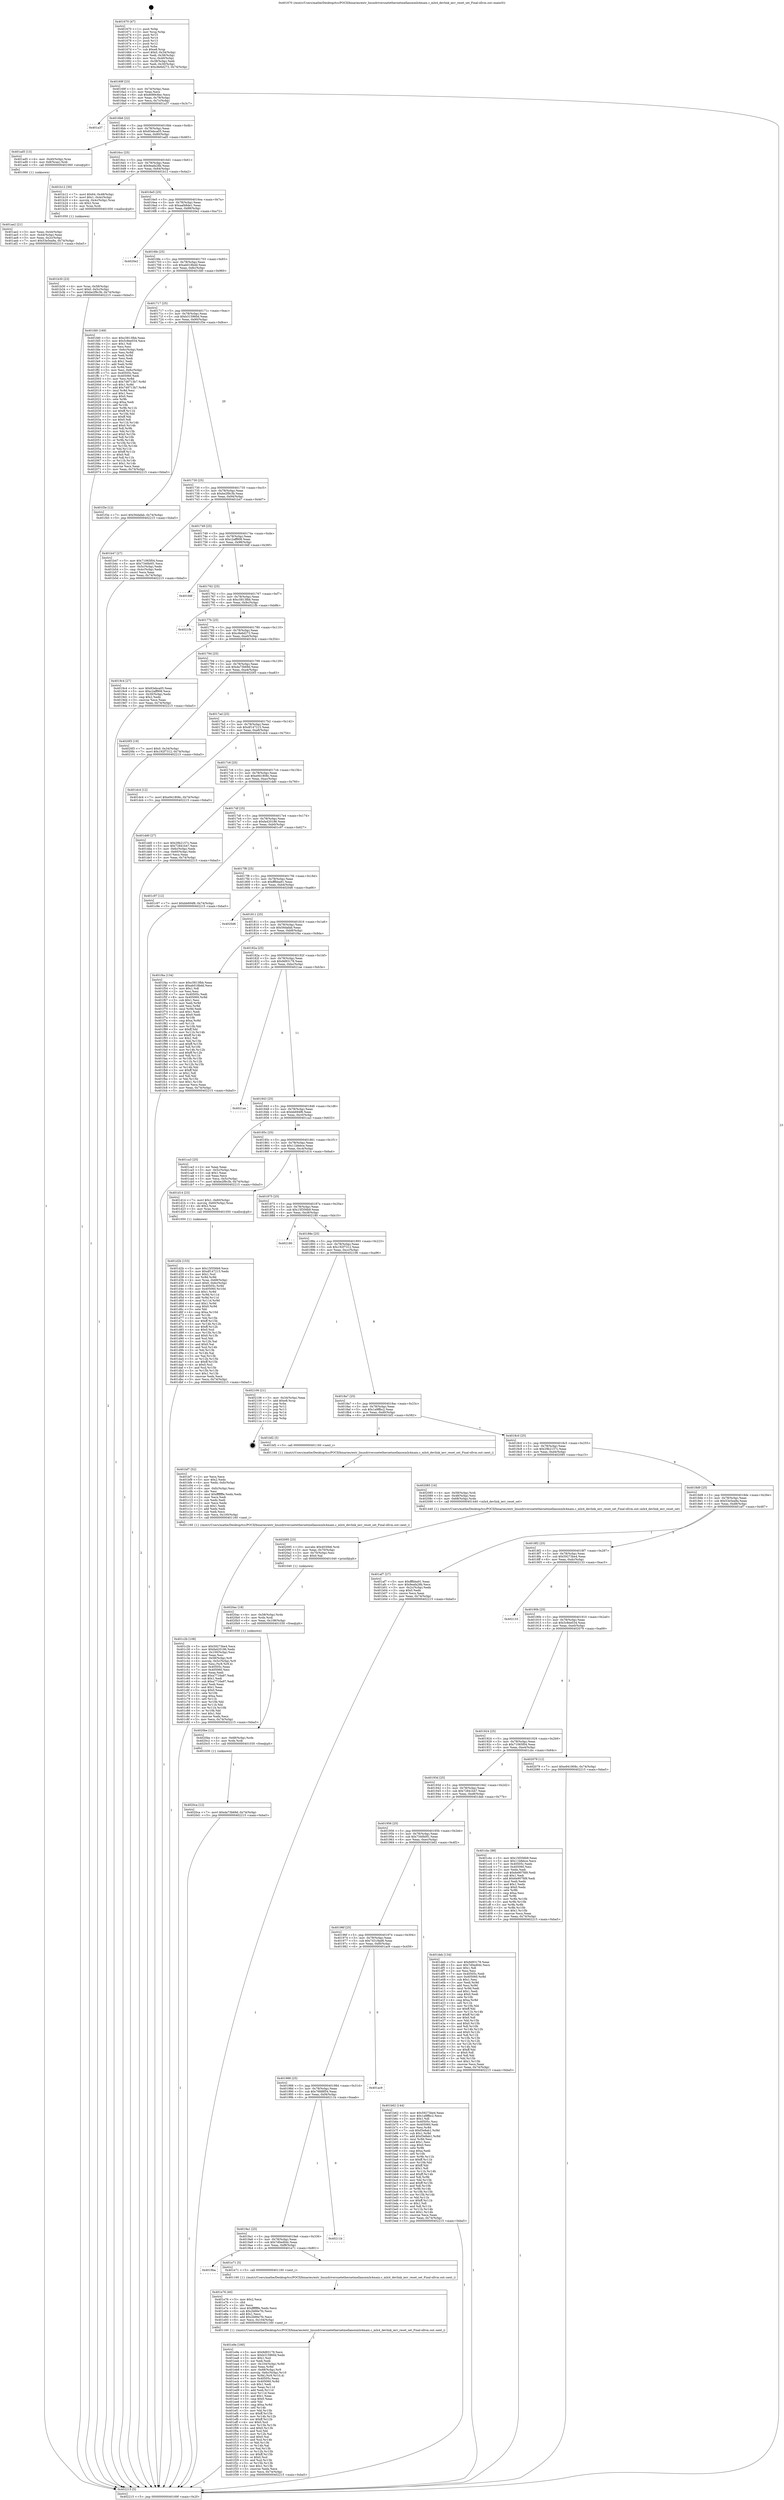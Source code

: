 digraph "0x401670" {
  label = "0x401670 (/mnt/c/Users/mathe/Desktop/tcc/POCII/binaries/extr_linuxdriversnetethernetmellanoxmlx4main.c_mlx4_devlink_ierr_reset_set_Final-ollvm.out::main(0))"
  labelloc = "t"
  node[shape=record]

  Entry [label="",width=0.3,height=0.3,shape=circle,fillcolor=black,style=filled]
  "0x40169f" [label="{
     0x40169f [23]\l
     | [instrs]\l
     &nbsp;&nbsp;0x40169f \<+3\>: mov -0x74(%rbp),%eax\l
     &nbsp;&nbsp;0x4016a2 \<+2\>: mov %eax,%ecx\l
     &nbsp;&nbsp;0x4016a4 \<+6\>: sub $0x8089c8ec,%ecx\l
     &nbsp;&nbsp;0x4016aa \<+3\>: mov %eax,-0x78(%rbp)\l
     &nbsp;&nbsp;0x4016ad \<+3\>: mov %ecx,-0x7c(%rbp)\l
     &nbsp;&nbsp;0x4016b0 \<+6\>: je 0000000000401a37 \<main+0x3c7\>\l
  }"]
  "0x401a37" [label="{
     0x401a37\l
  }", style=dashed]
  "0x4016b6" [label="{
     0x4016b6 [22]\l
     | [instrs]\l
     &nbsp;&nbsp;0x4016b6 \<+5\>: jmp 00000000004016bb \<main+0x4b\>\l
     &nbsp;&nbsp;0x4016bb \<+3\>: mov -0x78(%rbp),%eax\l
     &nbsp;&nbsp;0x4016be \<+5\>: sub $0x83ebca05,%eax\l
     &nbsp;&nbsp;0x4016c3 \<+3\>: mov %eax,-0x80(%rbp)\l
     &nbsp;&nbsp;0x4016c6 \<+6\>: je 0000000000401ad5 \<main+0x465\>\l
  }"]
  Exit [label="",width=0.3,height=0.3,shape=circle,fillcolor=black,style=filled,peripheries=2]
  "0x401ad5" [label="{
     0x401ad5 [13]\l
     | [instrs]\l
     &nbsp;&nbsp;0x401ad5 \<+4\>: mov -0x40(%rbp),%rax\l
     &nbsp;&nbsp;0x401ad9 \<+4\>: mov 0x8(%rax),%rdi\l
     &nbsp;&nbsp;0x401add \<+5\>: call 0000000000401060 \<atoi@plt\>\l
     | [calls]\l
     &nbsp;&nbsp;0x401060 \{1\} (unknown)\l
  }"]
  "0x4016cc" [label="{
     0x4016cc [25]\l
     | [instrs]\l
     &nbsp;&nbsp;0x4016cc \<+5\>: jmp 00000000004016d1 \<main+0x61\>\l
     &nbsp;&nbsp;0x4016d1 \<+3\>: mov -0x78(%rbp),%eax\l
     &nbsp;&nbsp;0x4016d4 \<+5\>: sub $0x9eafa28b,%eax\l
     &nbsp;&nbsp;0x4016d9 \<+6\>: mov %eax,-0x84(%rbp)\l
     &nbsp;&nbsp;0x4016df \<+6\>: je 0000000000401b12 \<main+0x4a2\>\l
  }"]
  "0x4020ca" [label="{
     0x4020ca [12]\l
     | [instrs]\l
     &nbsp;&nbsp;0x4020ca \<+7\>: movl $0xda73b69d,-0x74(%rbp)\l
     &nbsp;&nbsp;0x4020d1 \<+5\>: jmp 0000000000402215 \<main+0xba5\>\l
  }"]
  "0x401b12" [label="{
     0x401b12 [30]\l
     | [instrs]\l
     &nbsp;&nbsp;0x401b12 \<+7\>: movl $0x64,-0x48(%rbp)\l
     &nbsp;&nbsp;0x401b19 \<+7\>: movl $0x1,-0x4c(%rbp)\l
     &nbsp;&nbsp;0x401b20 \<+4\>: movslq -0x4c(%rbp),%rax\l
     &nbsp;&nbsp;0x401b24 \<+4\>: shl $0x2,%rax\l
     &nbsp;&nbsp;0x401b28 \<+3\>: mov %rax,%rdi\l
     &nbsp;&nbsp;0x401b2b \<+5\>: call 0000000000401050 \<malloc@plt\>\l
     | [calls]\l
     &nbsp;&nbsp;0x401050 \{1\} (unknown)\l
  }"]
  "0x4016e5" [label="{
     0x4016e5 [25]\l
     | [instrs]\l
     &nbsp;&nbsp;0x4016e5 \<+5\>: jmp 00000000004016ea \<main+0x7a\>\l
     &nbsp;&nbsp;0x4016ea \<+3\>: mov -0x78(%rbp),%eax\l
     &nbsp;&nbsp;0x4016ed \<+5\>: sub $0xaaf48de1,%eax\l
     &nbsp;&nbsp;0x4016f2 \<+6\>: mov %eax,-0x88(%rbp)\l
     &nbsp;&nbsp;0x4016f8 \<+6\>: je 00000000004020e2 \<main+0xa72\>\l
  }"]
  "0x4020be" [label="{
     0x4020be [12]\l
     | [instrs]\l
     &nbsp;&nbsp;0x4020be \<+4\>: mov -0x68(%rbp),%rdx\l
     &nbsp;&nbsp;0x4020c2 \<+3\>: mov %rdx,%rdi\l
     &nbsp;&nbsp;0x4020c5 \<+5\>: call 0000000000401030 \<free@plt\>\l
     | [calls]\l
     &nbsp;&nbsp;0x401030 \{1\} (unknown)\l
  }"]
  "0x4020e2" [label="{
     0x4020e2\l
  }", style=dashed]
  "0x4016fe" [label="{
     0x4016fe [25]\l
     | [instrs]\l
     &nbsp;&nbsp;0x4016fe \<+5\>: jmp 0000000000401703 \<main+0x93\>\l
     &nbsp;&nbsp;0x401703 \<+3\>: mov -0x78(%rbp),%eax\l
     &nbsp;&nbsp;0x401706 \<+5\>: sub $0xab018bdd,%eax\l
     &nbsp;&nbsp;0x40170b \<+6\>: mov %eax,-0x8c(%rbp)\l
     &nbsp;&nbsp;0x401711 \<+6\>: je 0000000000401fd0 \<main+0x960\>\l
  }"]
  "0x4020ac" [label="{
     0x4020ac [18]\l
     | [instrs]\l
     &nbsp;&nbsp;0x4020ac \<+4\>: mov -0x58(%rbp),%rdx\l
     &nbsp;&nbsp;0x4020b0 \<+3\>: mov %rdx,%rdi\l
     &nbsp;&nbsp;0x4020b3 \<+6\>: mov %eax,-0x108(%rbp)\l
     &nbsp;&nbsp;0x4020b9 \<+5\>: call 0000000000401030 \<free@plt\>\l
     | [calls]\l
     &nbsp;&nbsp;0x401030 \{1\} (unknown)\l
  }"]
  "0x401fd0" [label="{
     0x401fd0 [169]\l
     | [instrs]\l
     &nbsp;&nbsp;0x401fd0 \<+5\>: mov $0xc5813fbb,%eax\l
     &nbsp;&nbsp;0x401fd5 \<+5\>: mov $0x5c8ee034,%ecx\l
     &nbsp;&nbsp;0x401fda \<+2\>: mov $0x1,%dl\l
     &nbsp;&nbsp;0x401fdc \<+2\>: xor %esi,%esi\l
     &nbsp;&nbsp;0x401fde \<+3\>: mov -0x6c(%rbp),%edi\l
     &nbsp;&nbsp;0x401fe1 \<+3\>: mov %esi,%r8d\l
     &nbsp;&nbsp;0x401fe4 \<+3\>: sub %edi,%r8d\l
     &nbsp;&nbsp;0x401fe7 \<+2\>: mov %esi,%edi\l
     &nbsp;&nbsp;0x401fe9 \<+3\>: sub $0x1,%edi\l
     &nbsp;&nbsp;0x401fec \<+3\>: add %edi,%r8d\l
     &nbsp;&nbsp;0x401fef \<+3\>: sub %r8d,%esi\l
     &nbsp;&nbsp;0x401ff2 \<+3\>: mov %esi,-0x6c(%rbp)\l
     &nbsp;&nbsp;0x401ff5 \<+7\>: mov 0x40505c,%esi\l
     &nbsp;&nbsp;0x401ffc \<+7\>: mov 0x405060,%edi\l
     &nbsp;&nbsp;0x402003 \<+3\>: mov %esi,%r8d\l
     &nbsp;&nbsp;0x402006 \<+7\>: sub $0x748713b7,%r8d\l
     &nbsp;&nbsp;0x40200d \<+4\>: sub $0x1,%r8d\l
     &nbsp;&nbsp;0x402011 \<+7\>: add $0x748713b7,%r8d\l
     &nbsp;&nbsp;0x402018 \<+4\>: imul %r8d,%esi\l
     &nbsp;&nbsp;0x40201c \<+3\>: and $0x1,%esi\l
     &nbsp;&nbsp;0x40201f \<+3\>: cmp $0x0,%esi\l
     &nbsp;&nbsp;0x402022 \<+4\>: sete %r9b\l
     &nbsp;&nbsp;0x402026 \<+3\>: cmp $0xa,%edi\l
     &nbsp;&nbsp;0x402029 \<+4\>: setl %r10b\l
     &nbsp;&nbsp;0x40202d \<+3\>: mov %r9b,%r11b\l
     &nbsp;&nbsp;0x402030 \<+4\>: xor $0xff,%r11b\l
     &nbsp;&nbsp;0x402034 \<+3\>: mov %r10b,%bl\l
     &nbsp;&nbsp;0x402037 \<+3\>: xor $0xff,%bl\l
     &nbsp;&nbsp;0x40203a \<+3\>: xor $0x0,%dl\l
     &nbsp;&nbsp;0x40203d \<+3\>: mov %r11b,%r14b\l
     &nbsp;&nbsp;0x402040 \<+4\>: and $0x0,%r14b\l
     &nbsp;&nbsp;0x402044 \<+3\>: and %dl,%r9b\l
     &nbsp;&nbsp;0x402047 \<+3\>: mov %bl,%r15b\l
     &nbsp;&nbsp;0x40204a \<+4\>: and $0x0,%r15b\l
     &nbsp;&nbsp;0x40204e \<+3\>: and %dl,%r10b\l
     &nbsp;&nbsp;0x402051 \<+3\>: or %r9b,%r14b\l
     &nbsp;&nbsp;0x402054 \<+3\>: or %r10b,%r15b\l
     &nbsp;&nbsp;0x402057 \<+3\>: xor %r15b,%r14b\l
     &nbsp;&nbsp;0x40205a \<+3\>: or %bl,%r11b\l
     &nbsp;&nbsp;0x40205d \<+4\>: xor $0xff,%r11b\l
     &nbsp;&nbsp;0x402061 \<+3\>: or $0x0,%dl\l
     &nbsp;&nbsp;0x402064 \<+3\>: and %dl,%r11b\l
     &nbsp;&nbsp;0x402067 \<+3\>: or %r11b,%r14b\l
     &nbsp;&nbsp;0x40206a \<+4\>: test $0x1,%r14b\l
     &nbsp;&nbsp;0x40206e \<+3\>: cmovne %ecx,%eax\l
     &nbsp;&nbsp;0x402071 \<+3\>: mov %eax,-0x74(%rbp)\l
     &nbsp;&nbsp;0x402074 \<+5\>: jmp 0000000000402215 \<main+0xba5\>\l
  }"]
  "0x401717" [label="{
     0x401717 [25]\l
     | [instrs]\l
     &nbsp;&nbsp;0x401717 \<+5\>: jmp 000000000040171c \<main+0xac\>\l
     &nbsp;&nbsp;0x40171c \<+3\>: mov -0x78(%rbp),%eax\l
     &nbsp;&nbsp;0x40171f \<+5\>: sub $0xb315960d,%eax\l
     &nbsp;&nbsp;0x401724 \<+6\>: mov %eax,-0x90(%rbp)\l
     &nbsp;&nbsp;0x40172a \<+6\>: je 0000000000401f3e \<main+0x8ce\>\l
  }"]
  "0x402095" [label="{
     0x402095 [23]\l
     | [instrs]\l
     &nbsp;&nbsp;0x402095 \<+10\>: movabs $0x4030b6,%rdi\l
     &nbsp;&nbsp;0x40209f \<+3\>: mov %eax,-0x70(%rbp)\l
     &nbsp;&nbsp;0x4020a2 \<+3\>: mov -0x70(%rbp),%esi\l
     &nbsp;&nbsp;0x4020a5 \<+2\>: mov $0x0,%al\l
     &nbsp;&nbsp;0x4020a7 \<+5\>: call 0000000000401040 \<printf@plt\>\l
     | [calls]\l
     &nbsp;&nbsp;0x401040 \{1\} (unknown)\l
  }"]
  "0x401f3e" [label="{
     0x401f3e [12]\l
     | [instrs]\l
     &nbsp;&nbsp;0x401f3e \<+7\>: movl $0x56dafab,-0x74(%rbp)\l
     &nbsp;&nbsp;0x401f45 \<+5\>: jmp 0000000000402215 \<main+0xba5\>\l
  }"]
  "0x401730" [label="{
     0x401730 [25]\l
     | [instrs]\l
     &nbsp;&nbsp;0x401730 \<+5\>: jmp 0000000000401735 \<main+0xc5\>\l
     &nbsp;&nbsp;0x401735 \<+3\>: mov -0x78(%rbp),%eax\l
     &nbsp;&nbsp;0x401738 \<+5\>: sub $0xbe2f9c3b,%eax\l
     &nbsp;&nbsp;0x40173d \<+6\>: mov %eax,-0x94(%rbp)\l
     &nbsp;&nbsp;0x401743 \<+6\>: je 0000000000401b47 \<main+0x4d7\>\l
  }"]
  "0x401e9e" [label="{
     0x401e9e [160]\l
     | [instrs]\l
     &nbsp;&nbsp;0x401e9e \<+5\>: mov $0x9d93178,%ecx\l
     &nbsp;&nbsp;0x401ea3 \<+5\>: mov $0xb315960d,%edx\l
     &nbsp;&nbsp;0x401ea8 \<+3\>: mov $0x1,%sil\l
     &nbsp;&nbsp;0x401eab \<+2\>: xor %edi,%edi\l
     &nbsp;&nbsp;0x401ead \<+7\>: mov -0x104(%rbp),%r8d\l
     &nbsp;&nbsp;0x401eb4 \<+4\>: imul %eax,%r8d\l
     &nbsp;&nbsp;0x401eb8 \<+4\>: mov -0x68(%rbp),%r9\l
     &nbsp;&nbsp;0x401ebc \<+4\>: movslq -0x6c(%rbp),%r10\l
     &nbsp;&nbsp;0x401ec0 \<+4\>: mov %r8d,(%r9,%r10,4)\l
     &nbsp;&nbsp;0x401ec4 \<+7\>: mov 0x40505c,%eax\l
     &nbsp;&nbsp;0x401ecb \<+8\>: mov 0x405060,%r8d\l
     &nbsp;&nbsp;0x401ed3 \<+3\>: sub $0x1,%edi\l
     &nbsp;&nbsp;0x401ed6 \<+3\>: mov %eax,%r11d\l
     &nbsp;&nbsp;0x401ed9 \<+3\>: add %edi,%r11d\l
     &nbsp;&nbsp;0x401edc \<+4\>: imul %r11d,%eax\l
     &nbsp;&nbsp;0x401ee0 \<+3\>: and $0x1,%eax\l
     &nbsp;&nbsp;0x401ee3 \<+3\>: cmp $0x0,%eax\l
     &nbsp;&nbsp;0x401ee6 \<+3\>: sete %bl\l
     &nbsp;&nbsp;0x401ee9 \<+4\>: cmp $0xa,%r8d\l
     &nbsp;&nbsp;0x401eed \<+4\>: setl %r14b\l
     &nbsp;&nbsp;0x401ef1 \<+3\>: mov %bl,%r15b\l
     &nbsp;&nbsp;0x401ef4 \<+4\>: xor $0xff,%r15b\l
     &nbsp;&nbsp;0x401ef8 \<+3\>: mov %r14b,%r12b\l
     &nbsp;&nbsp;0x401efb \<+4\>: xor $0xff,%r12b\l
     &nbsp;&nbsp;0x401eff \<+4\>: xor $0x0,%sil\l
     &nbsp;&nbsp;0x401f03 \<+3\>: mov %r15b,%r13b\l
     &nbsp;&nbsp;0x401f06 \<+4\>: and $0x0,%r13b\l
     &nbsp;&nbsp;0x401f0a \<+3\>: and %sil,%bl\l
     &nbsp;&nbsp;0x401f0d \<+3\>: mov %r12b,%al\l
     &nbsp;&nbsp;0x401f10 \<+2\>: and $0x0,%al\l
     &nbsp;&nbsp;0x401f12 \<+3\>: and %sil,%r14b\l
     &nbsp;&nbsp;0x401f15 \<+3\>: or %bl,%r13b\l
     &nbsp;&nbsp;0x401f18 \<+3\>: or %r14b,%al\l
     &nbsp;&nbsp;0x401f1b \<+3\>: xor %al,%r13b\l
     &nbsp;&nbsp;0x401f1e \<+3\>: or %r12b,%r15b\l
     &nbsp;&nbsp;0x401f21 \<+4\>: xor $0xff,%r15b\l
     &nbsp;&nbsp;0x401f25 \<+4\>: or $0x0,%sil\l
     &nbsp;&nbsp;0x401f29 \<+3\>: and %sil,%r15b\l
     &nbsp;&nbsp;0x401f2c \<+3\>: or %r15b,%r13b\l
     &nbsp;&nbsp;0x401f2f \<+4\>: test $0x1,%r13b\l
     &nbsp;&nbsp;0x401f33 \<+3\>: cmovne %edx,%ecx\l
     &nbsp;&nbsp;0x401f36 \<+3\>: mov %ecx,-0x74(%rbp)\l
     &nbsp;&nbsp;0x401f39 \<+5\>: jmp 0000000000402215 \<main+0xba5\>\l
  }"]
  "0x401b47" [label="{
     0x401b47 [27]\l
     | [instrs]\l
     &nbsp;&nbsp;0x401b47 \<+5\>: mov $0x71065f04,%eax\l
     &nbsp;&nbsp;0x401b4c \<+5\>: mov $0x7340b0f1,%ecx\l
     &nbsp;&nbsp;0x401b51 \<+3\>: mov -0x5c(%rbp),%edx\l
     &nbsp;&nbsp;0x401b54 \<+3\>: cmp -0x4c(%rbp),%edx\l
     &nbsp;&nbsp;0x401b57 \<+3\>: cmovl %ecx,%eax\l
     &nbsp;&nbsp;0x401b5a \<+3\>: mov %eax,-0x74(%rbp)\l
     &nbsp;&nbsp;0x401b5d \<+5\>: jmp 0000000000402215 \<main+0xba5\>\l
  }"]
  "0x401749" [label="{
     0x401749 [25]\l
     | [instrs]\l
     &nbsp;&nbsp;0x401749 \<+5\>: jmp 000000000040174e \<main+0xde\>\l
     &nbsp;&nbsp;0x40174e \<+3\>: mov -0x78(%rbp),%eax\l
     &nbsp;&nbsp;0x401751 \<+5\>: sub $0xc2aff908,%eax\l
     &nbsp;&nbsp;0x401756 \<+6\>: mov %eax,-0x98(%rbp)\l
     &nbsp;&nbsp;0x40175c \<+6\>: je 00000000004019df \<main+0x36f\>\l
  }"]
  "0x401e76" [label="{
     0x401e76 [40]\l
     | [instrs]\l
     &nbsp;&nbsp;0x401e76 \<+5\>: mov $0x2,%ecx\l
     &nbsp;&nbsp;0x401e7b \<+1\>: cltd\l
     &nbsp;&nbsp;0x401e7c \<+2\>: idiv %ecx\l
     &nbsp;&nbsp;0x401e7e \<+6\>: imul $0xfffffffe,%edx,%ecx\l
     &nbsp;&nbsp;0x401e84 \<+6\>: sub $0x2b66e7fc,%ecx\l
     &nbsp;&nbsp;0x401e8a \<+3\>: add $0x1,%ecx\l
     &nbsp;&nbsp;0x401e8d \<+6\>: add $0x2b66e7fc,%ecx\l
     &nbsp;&nbsp;0x401e93 \<+6\>: mov %ecx,-0x104(%rbp)\l
     &nbsp;&nbsp;0x401e99 \<+5\>: call 0000000000401160 \<next_i\>\l
     | [calls]\l
     &nbsp;&nbsp;0x401160 \{1\} (/mnt/c/Users/mathe/Desktop/tcc/POCII/binaries/extr_linuxdriversnetethernetmellanoxmlx4main.c_mlx4_devlink_ierr_reset_set_Final-ollvm.out::next_i)\l
  }"]
  "0x4019df" [label="{
     0x4019df\l
  }", style=dashed]
  "0x401762" [label="{
     0x401762 [25]\l
     | [instrs]\l
     &nbsp;&nbsp;0x401762 \<+5\>: jmp 0000000000401767 \<main+0xf7\>\l
     &nbsp;&nbsp;0x401767 \<+3\>: mov -0x78(%rbp),%eax\l
     &nbsp;&nbsp;0x40176a \<+5\>: sub $0xc5813fbb,%eax\l
     &nbsp;&nbsp;0x40176f \<+6\>: mov %eax,-0x9c(%rbp)\l
     &nbsp;&nbsp;0x401775 \<+6\>: je 00000000004021fb \<main+0xb8b\>\l
  }"]
  "0x4019ba" [label="{
     0x4019ba\l
  }", style=dashed]
  "0x4021fb" [label="{
     0x4021fb\l
  }", style=dashed]
  "0x40177b" [label="{
     0x40177b [25]\l
     | [instrs]\l
     &nbsp;&nbsp;0x40177b \<+5\>: jmp 0000000000401780 \<main+0x110\>\l
     &nbsp;&nbsp;0x401780 \<+3\>: mov -0x78(%rbp),%eax\l
     &nbsp;&nbsp;0x401783 \<+5\>: sub $0xc8e6d273,%eax\l
     &nbsp;&nbsp;0x401788 \<+6\>: mov %eax,-0xa0(%rbp)\l
     &nbsp;&nbsp;0x40178e \<+6\>: je 00000000004019c4 \<main+0x354\>\l
  }"]
  "0x401e71" [label="{
     0x401e71 [5]\l
     | [instrs]\l
     &nbsp;&nbsp;0x401e71 \<+5\>: call 0000000000401160 \<next_i\>\l
     | [calls]\l
     &nbsp;&nbsp;0x401160 \{1\} (/mnt/c/Users/mathe/Desktop/tcc/POCII/binaries/extr_linuxdriversnetethernetmellanoxmlx4main.c_mlx4_devlink_ierr_reset_set_Final-ollvm.out::next_i)\l
  }"]
  "0x4019c4" [label="{
     0x4019c4 [27]\l
     | [instrs]\l
     &nbsp;&nbsp;0x4019c4 \<+5\>: mov $0x83ebca05,%eax\l
     &nbsp;&nbsp;0x4019c9 \<+5\>: mov $0xc2aff908,%ecx\l
     &nbsp;&nbsp;0x4019ce \<+3\>: mov -0x30(%rbp),%edx\l
     &nbsp;&nbsp;0x4019d1 \<+3\>: cmp $0x2,%edx\l
     &nbsp;&nbsp;0x4019d4 \<+3\>: cmovne %ecx,%eax\l
     &nbsp;&nbsp;0x4019d7 \<+3\>: mov %eax,-0x74(%rbp)\l
     &nbsp;&nbsp;0x4019da \<+5\>: jmp 0000000000402215 \<main+0xba5\>\l
  }"]
  "0x401794" [label="{
     0x401794 [25]\l
     | [instrs]\l
     &nbsp;&nbsp;0x401794 \<+5\>: jmp 0000000000401799 \<main+0x129\>\l
     &nbsp;&nbsp;0x401799 \<+3\>: mov -0x78(%rbp),%eax\l
     &nbsp;&nbsp;0x40179c \<+5\>: sub $0xda73b69d,%eax\l
     &nbsp;&nbsp;0x4017a1 \<+6\>: mov %eax,-0xa4(%rbp)\l
     &nbsp;&nbsp;0x4017a7 \<+6\>: je 00000000004020f3 \<main+0xa83\>\l
  }"]
  "0x402215" [label="{
     0x402215 [5]\l
     | [instrs]\l
     &nbsp;&nbsp;0x402215 \<+5\>: jmp 000000000040169f \<main+0x2f\>\l
  }"]
  "0x401670" [label="{
     0x401670 [47]\l
     | [instrs]\l
     &nbsp;&nbsp;0x401670 \<+1\>: push %rbp\l
     &nbsp;&nbsp;0x401671 \<+3\>: mov %rsp,%rbp\l
     &nbsp;&nbsp;0x401674 \<+2\>: push %r15\l
     &nbsp;&nbsp;0x401676 \<+2\>: push %r14\l
     &nbsp;&nbsp;0x401678 \<+2\>: push %r13\l
     &nbsp;&nbsp;0x40167a \<+2\>: push %r12\l
     &nbsp;&nbsp;0x40167c \<+1\>: push %rbx\l
     &nbsp;&nbsp;0x40167d \<+7\>: sub $0xe8,%rsp\l
     &nbsp;&nbsp;0x401684 \<+7\>: movl $0x0,-0x34(%rbp)\l
     &nbsp;&nbsp;0x40168b \<+3\>: mov %edi,-0x38(%rbp)\l
     &nbsp;&nbsp;0x40168e \<+4\>: mov %rsi,-0x40(%rbp)\l
     &nbsp;&nbsp;0x401692 \<+3\>: mov -0x38(%rbp),%edi\l
     &nbsp;&nbsp;0x401695 \<+3\>: mov %edi,-0x30(%rbp)\l
     &nbsp;&nbsp;0x401698 \<+7\>: movl $0xc8e6d273,-0x74(%rbp)\l
  }"]
  "0x401ae2" [label="{
     0x401ae2 [21]\l
     | [instrs]\l
     &nbsp;&nbsp;0x401ae2 \<+3\>: mov %eax,-0x44(%rbp)\l
     &nbsp;&nbsp;0x401ae5 \<+3\>: mov -0x44(%rbp),%eax\l
     &nbsp;&nbsp;0x401ae8 \<+3\>: mov %eax,-0x2c(%rbp)\l
     &nbsp;&nbsp;0x401aeb \<+7\>: movl $0x53e5ea9a,-0x74(%rbp)\l
     &nbsp;&nbsp;0x401af2 \<+5\>: jmp 0000000000402215 \<main+0xba5\>\l
  }"]
  "0x4019a1" [label="{
     0x4019a1 [25]\l
     | [instrs]\l
     &nbsp;&nbsp;0x4019a1 \<+5\>: jmp 00000000004019a6 \<main+0x336\>\l
     &nbsp;&nbsp;0x4019a6 \<+3\>: mov -0x78(%rbp),%eax\l
     &nbsp;&nbsp;0x4019a9 \<+5\>: sub $0x7d0ed0dc,%eax\l
     &nbsp;&nbsp;0x4019ae \<+6\>: mov %eax,-0xf8(%rbp)\l
     &nbsp;&nbsp;0x4019b4 \<+6\>: je 0000000000401e71 \<main+0x801\>\l
  }"]
  "0x4020f3" [label="{
     0x4020f3 [19]\l
     | [instrs]\l
     &nbsp;&nbsp;0x4020f3 \<+7\>: movl $0x0,-0x34(%rbp)\l
     &nbsp;&nbsp;0x4020fa \<+7\>: movl $0x192f7312,-0x74(%rbp)\l
     &nbsp;&nbsp;0x402101 \<+5\>: jmp 0000000000402215 \<main+0xba5\>\l
  }"]
  "0x4017ad" [label="{
     0x4017ad [25]\l
     | [instrs]\l
     &nbsp;&nbsp;0x4017ad \<+5\>: jmp 00000000004017b2 \<main+0x142\>\l
     &nbsp;&nbsp;0x4017b2 \<+3\>: mov -0x78(%rbp),%eax\l
     &nbsp;&nbsp;0x4017b5 \<+5\>: sub $0xdf147215,%eax\l
     &nbsp;&nbsp;0x4017ba \<+6\>: mov %eax,-0xa8(%rbp)\l
     &nbsp;&nbsp;0x4017c0 \<+6\>: je 0000000000401dc4 \<main+0x754\>\l
  }"]
  "0x40211b" [label="{
     0x40211b\l
  }", style=dashed]
  "0x401dc4" [label="{
     0x401dc4 [12]\l
     | [instrs]\l
     &nbsp;&nbsp;0x401dc4 \<+7\>: movl $0xe941808c,-0x74(%rbp)\l
     &nbsp;&nbsp;0x401dcb \<+5\>: jmp 0000000000402215 \<main+0xba5\>\l
  }"]
  "0x4017c6" [label="{
     0x4017c6 [25]\l
     | [instrs]\l
     &nbsp;&nbsp;0x4017c6 \<+5\>: jmp 00000000004017cb \<main+0x15b\>\l
     &nbsp;&nbsp;0x4017cb \<+3\>: mov -0x78(%rbp),%eax\l
     &nbsp;&nbsp;0x4017ce \<+5\>: sub $0xe941808c,%eax\l
     &nbsp;&nbsp;0x4017d3 \<+6\>: mov %eax,-0xac(%rbp)\l
     &nbsp;&nbsp;0x4017d9 \<+6\>: je 0000000000401dd0 \<main+0x760\>\l
  }"]
  "0x401988" [label="{
     0x401988 [25]\l
     | [instrs]\l
     &nbsp;&nbsp;0x401988 \<+5\>: jmp 000000000040198d \<main+0x31d\>\l
     &nbsp;&nbsp;0x40198d \<+3\>: mov -0x78(%rbp),%eax\l
     &nbsp;&nbsp;0x401990 \<+5\>: sub $0x76fd8f54,%eax\l
     &nbsp;&nbsp;0x401995 \<+6\>: mov %eax,-0xf4(%rbp)\l
     &nbsp;&nbsp;0x40199b \<+6\>: je 000000000040211b \<main+0xaab\>\l
  }"]
  "0x401dd0" [label="{
     0x401dd0 [27]\l
     | [instrs]\l
     &nbsp;&nbsp;0x401dd0 \<+5\>: mov $0x29b2157c,%eax\l
     &nbsp;&nbsp;0x401dd5 \<+5\>: mov $0x72841b47,%ecx\l
     &nbsp;&nbsp;0x401dda \<+3\>: mov -0x6c(%rbp),%edx\l
     &nbsp;&nbsp;0x401ddd \<+3\>: cmp -0x60(%rbp),%edx\l
     &nbsp;&nbsp;0x401de0 \<+3\>: cmovl %ecx,%eax\l
     &nbsp;&nbsp;0x401de3 \<+3\>: mov %eax,-0x74(%rbp)\l
     &nbsp;&nbsp;0x401de6 \<+5\>: jmp 0000000000402215 \<main+0xba5\>\l
  }"]
  "0x4017df" [label="{
     0x4017df [25]\l
     | [instrs]\l
     &nbsp;&nbsp;0x4017df \<+5\>: jmp 00000000004017e4 \<main+0x174\>\l
     &nbsp;&nbsp;0x4017e4 \<+3\>: mov -0x78(%rbp),%eax\l
     &nbsp;&nbsp;0x4017e7 \<+5\>: sub $0xfa420186,%eax\l
     &nbsp;&nbsp;0x4017ec \<+6\>: mov %eax,-0xb0(%rbp)\l
     &nbsp;&nbsp;0x4017f2 \<+6\>: je 0000000000401c97 \<main+0x627\>\l
  }"]
  "0x401ac9" [label="{
     0x401ac9\l
  }", style=dashed]
  "0x401c97" [label="{
     0x401c97 [12]\l
     | [instrs]\l
     &nbsp;&nbsp;0x401c97 \<+7\>: movl $0xbb694f6,-0x74(%rbp)\l
     &nbsp;&nbsp;0x401c9e \<+5\>: jmp 0000000000402215 \<main+0xba5\>\l
  }"]
  "0x4017f8" [label="{
     0x4017f8 [25]\l
     | [instrs]\l
     &nbsp;&nbsp;0x4017f8 \<+5\>: jmp 00000000004017fd \<main+0x18d\>\l
     &nbsp;&nbsp;0x4017fd \<+3\>: mov -0x78(%rbp),%eax\l
     &nbsp;&nbsp;0x401800 \<+5\>: sub $0xfffbba91,%eax\l
     &nbsp;&nbsp;0x401805 \<+6\>: mov %eax,-0xb4(%rbp)\l
     &nbsp;&nbsp;0x40180b \<+6\>: je 00000000004020d6 \<main+0xa66\>\l
  }"]
  "0x401d2b" [label="{
     0x401d2b [153]\l
     | [instrs]\l
     &nbsp;&nbsp;0x401d2b \<+5\>: mov $0x15f356b9,%ecx\l
     &nbsp;&nbsp;0x401d30 \<+5\>: mov $0xdf147215,%edx\l
     &nbsp;&nbsp;0x401d35 \<+3\>: mov $0x1,%sil\l
     &nbsp;&nbsp;0x401d38 \<+3\>: xor %r8d,%r8d\l
     &nbsp;&nbsp;0x401d3b \<+4\>: mov %rax,-0x68(%rbp)\l
     &nbsp;&nbsp;0x401d3f \<+7\>: movl $0x0,-0x6c(%rbp)\l
     &nbsp;&nbsp;0x401d46 \<+8\>: mov 0x40505c,%r9d\l
     &nbsp;&nbsp;0x401d4e \<+8\>: mov 0x405060,%r10d\l
     &nbsp;&nbsp;0x401d56 \<+4\>: sub $0x1,%r8d\l
     &nbsp;&nbsp;0x401d5a \<+3\>: mov %r9d,%r11d\l
     &nbsp;&nbsp;0x401d5d \<+3\>: add %r8d,%r11d\l
     &nbsp;&nbsp;0x401d60 \<+4\>: imul %r11d,%r9d\l
     &nbsp;&nbsp;0x401d64 \<+4\>: and $0x1,%r9d\l
     &nbsp;&nbsp;0x401d68 \<+4\>: cmp $0x0,%r9d\l
     &nbsp;&nbsp;0x401d6c \<+3\>: sete %bl\l
     &nbsp;&nbsp;0x401d6f \<+4\>: cmp $0xa,%r10d\l
     &nbsp;&nbsp;0x401d73 \<+4\>: setl %r14b\l
     &nbsp;&nbsp;0x401d77 \<+3\>: mov %bl,%r15b\l
     &nbsp;&nbsp;0x401d7a \<+4\>: xor $0xff,%r15b\l
     &nbsp;&nbsp;0x401d7e \<+3\>: mov %r14b,%r12b\l
     &nbsp;&nbsp;0x401d81 \<+4\>: xor $0xff,%r12b\l
     &nbsp;&nbsp;0x401d85 \<+4\>: xor $0x0,%sil\l
     &nbsp;&nbsp;0x401d89 \<+3\>: mov %r15b,%r13b\l
     &nbsp;&nbsp;0x401d8c \<+4\>: and $0x0,%r13b\l
     &nbsp;&nbsp;0x401d90 \<+3\>: and %sil,%bl\l
     &nbsp;&nbsp;0x401d93 \<+3\>: mov %r12b,%al\l
     &nbsp;&nbsp;0x401d96 \<+2\>: and $0x0,%al\l
     &nbsp;&nbsp;0x401d98 \<+3\>: and %sil,%r14b\l
     &nbsp;&nbsp;0x401d9b \<+3\>: or %bl,%r13b\l
     &nbsp;&nbsp;0x401d9e \<+3\>: or %r14b,%al\l
     &nbsp;&nbsp;0x401da1 \<+3\>: xor %al,%r13b\l
     &nbsp;&nbsp;0x401da4 \<+3\>: or %r12b,%r15b\l
     &nbsp;&nbsp;0x401da7 \<+4\>: xor $0xff,%r15b\l
     &nbsp;&nbsp;0x401dab \<+4\>: or $0x0,%sil\l
     &nbsp;&nbsp;0x401daf \<+3\>: and %sil,%r15b\l
     &nbsp;&nbsp;0x401db2 \<+3\>: or %r15b,%r13b\l
     &nbsp;&nbsp;0x401db5 \<+4\>: test $0x1,%r13b\l
     &nbsp;&nbsp;0x401db9 \<+3\>: cmovne %edx,%ecx\l
     &nbsp;&nbsp;0x401dbc \<+3\>: mov %ecx,-0x74(%rbp)\l
     &nbsp;&nbsp;0x401dbf \<+5\>: jmp 0000000000402215 \<main+0xba5\>\l
  }"]
  "0x4020d6" [label="{
     0x4020d6\l
  }", style=dashed]
  "0x401811" [label="{
     0x401811 [25]\l
     | [instrs]\l
     &nbsp;&nbsp;0x401811 \<+5\>: jmp 0000000000401816 \<main+0x1a6\>\l
     &nbsp;&nbsp;0x401816 \<+3\>: mov -0x78(%rbp),%eax\l
     &nbsp;&nbsp;0x401819 \<+5\>: sub $0x56dafab,%eax\l
     &nbsp;&nbsp;0x40181e \<+6\>: mov %eax,-0xb8(%rbp)\l
     &nbsp;&nbsp;0x401824 \<+6\>: je 0000000000401f4a \<main+0x8da\>\l
  }"]
  "0x401c2b" [label="{
     0x401c2b [108]\l
     | [instrs]\l
     &nbsp;&nbsp;0x401c2b \<+5\>: mov $0x59273be4,%ecx\l
     &nbsp;&nbsp;0x401c30 \<+5\>: mov $0xfa420186,%edx\l
     &nbsp;&nbsp;0x401c35 \<+6\>: mov -0x100(%rbp),%esi\l
     &nbsp;&nbsp;0x401c3b \<+3\>: imul %eax,%esi\l
     &nbsp;&nbsp;0x401c3e \<+4\>: mov -0x58(%rbp),%r8\l
     &nbsp;&nbsp;0x401c42 \<+4\>: movslq -0x5c(%rbp),%r9\l
     &nbsp;&nbsp;0x401c46 \<+4\>: mov %esi,(%r8,%r9,4)\l
     &nbsp;&nbsp;0x401c4a \<+7\>: mov 0x40505c,%eax\l
     &nbsp;&nbsp;0x401c51 \<+7\>: mov 0x405060,%esi\l
     &nbsp;&nbsp;0x401c58 \<+2\>: mov %eax,%edi\l
     &nbsp;&nbsp;0x401c5a \<+6\>: add $0xa7716a97,%edi\l
     &nbsp;&nbsp;0x401c60 \<+3\>: sub $0x1,%edi\l
     &nbsp;&nbsp;0x401c63 \<+6\>: sub $0xa7716a97,%edi\l
     &nbsp;&nbsp;0x401c69 \<+3\>: imul %edi,%eax\l
     &nbsp;&nbsp;0x401c6c \<+3\>: and $0x1,%eax\l
     &nbsp;&nbsp;0x401c6f \<+3\>: cmp $0x0,%eax\l
     &nbsp;&nbsp;0x401c72 \<+4\>: sete %r10b\l
     &nbsp;&nbsp;0x401c76 \<+3\>: cmp $0xa,%esi\l
     &nbsp;&nbsp;0x401c79 \<+4\>: setl %r11b\l
     &nbsp;&nbsp;0x401c7d \<+3\>: mov %r10b,%bl\l
     &nbsp;&nbsp;0x401c80 \<+3\>: and %r11b,%bl\l
     &nbsp;&nbsp;0x401c83 \<+3\>: xor %r11b,%r10b\l
     &nbsp;&nbsp;0x401c86 \<+3\>: or %r10b,%bl\l
     &nbsp;&nbsp;0x401c89 \<+3\>: test $0x1,%bl\l
     &nbsp;&nbsp;0x401c8c \<+3\>: cmovne %edx,%ecx\l
     &nbsp;&nbsp;0x401c8f \<+3\>: mov %ecx,-0x74(%rbp)\l
     &nbsp;&nbsp;0x401c92 \<+5\>: jmp 0000000000402215 \<main+0xba5\>\l
  }"]
  "0x401f4a" [label="{
     0x401f4a [134]\l
     | [instrs]\l
     &nbsp;&nbsp;0x401f4a \<+5\>: mov $0xc5813fbb,%eax\l
     &nbsp;&nbsp;0x401f4f \<+5\>: mov $0xab018bdd,%ecx\l
     &nbsp;&nbsp;0x401f54 \<+2\>: mov $0x1,%dl\l
     &nbsp;&nbsp;0x401f56 \<+2\>: xor %esi,%esi\l
     &nbsp;&nbsp;0x401f58 \<+7\>: mov 0x40505c,%edi\l
     &nbsp;&nbsp;0x401f5f \<+8\>: mov 0x405060,%r8d\l
     &nbsp;&nbsp;0x401f67 \<+3\>: sub $0x1,%esi\l
     &nbsp;&nbsp;0x401f6a \<+3\>: mov %edi,%r9d\l
     &nbsp;&nbsp;0x401f6d \<+3\>: add %esi,%r9d\l
     &nbsp;&nbsp;0x401f70 \<+4\>: imul %r9d,%edi\l
     &nbsp;&nbsp;0x401f74 \<+3\>: and $0x1,%edi\l
     &nbsp;&nbsp;0x401f77 \<+3\>: cmp $0x0,%edi\l
     &nbsp;&nbsp;0x401f7a \<+4\>: sete %r10b\l
     &nbsp;&nbsp;0x401f7e \<+4\>: cmp $0xa,%r8d\l
     &nbsp;&nbsp;0x401f82 \<+4\>: setl %r11b\l
     &nbsp;&nbsp;0x401f86 \<+3\>: mov %r10b,%bl\l
     &nbsp;&nbsp;0x401f89 \<+3\>: xor $0xff,%bl\l
     &nbsp;&nbsp;0x401f8c \<+3\>: mov %r11b,%r14b\l
     &nbsp;&nbsp;0x401f8f \<+4\>: xor $0xff,%r14b\l
     &nbsp;&nbsp;0x401f93 \<+3\>: xor $0x1,%dl\l
     &nbsp;&nbsp;0x401f96 \<+3\>: mov %bl,%r15b\l
     &nbsp;&nbsp;0x401f99 \<+4\>: and $0xff,%r15b\l
     &nbsp;&nbsp;0x401f9d \<+3\>: and %dl,%r10b\l
     &nbsp;&nbsp;0x401fa0 \<+3\>: mov %r14b,%r12b\l
     &nbsp;&nbsp;0x401fa3 \<+4\>: and $0xff,%r12b\l
     &nbsp;&nbsp;0x401fa7 \<+3\>: and %dl,%r11b\l
     &nbsp;&nbsp;0x401faa \<+3\>: or %r10b,%r15b\l
     &nbsp;&nbsp;0x401fad \<+3\>: or %r11b,%r12b\l
     &nbsp;&nbsp;0x401fb0 \<+3\>: xor %r12b,%r15b\l
     &nbsp;&nbsp;0x401fb3 \<+3\>: or %r14b,%bl\l
     &nbsp;&nbsp;0x401fb6 \<+3\>: xor $0xff,%bl\l
     &nbsp;&nbsp;0x401fb9 \<+3\>: or $0x1,%dl\l
     &nbsp;&nbsp;0x401fbc \<+2\>: and %dl,%bl\l
     &nbsp;&nbsp;0x401fbe \<+3\>: or %bl,%r15b\l
     &nbsp;&nbsp;0x401fc1 \<+4\>: test $0x1,%r15b\l
     &nbsp;&nbsp;0x401fc5 \<+3\>: cmovne %ecx,%eax\l
     &nbsp;&nbsp;0x401fc8 \<+3\>: mov %eax,-0x74(%rbp)\l
     &nbsp;&nbsp;0x401fcb \<+5\>: jmp 0000000000402215 \<main+0xba5\>\l
  }"]
  "0x40182a" [label="{
     0x40182a [25]\l
     | [instrs]\l
     &nbsp;&nbsp;0x40182a \<+5\>: jmp 000000000040182f \<main+0x1bf\>\l
     &nbsp;&nbsp;0x40182f \<+3\>: mov -0x78(%rbp),%eax\l
     &nbsp;&nbsp;0x401832 \<+5\>: sub $0x9d93178,%eax\l
     &nbsp;&nbsp;0x401837 \<+6\>: mov %eax,-0xbc(%rbp)\l
     &nbsp;&nbsp;0x40183d \<+6\>: je 00000000004021ae \<main+0xb3e\>\l
  }"]
  "0x401bf7" [label="{
     0x401bf7 [52]\l
     | [instrs]\l
     &nbsp;&nbsp;0x401bf7 \<+2\>: xor %ecx,%ecx\l
     &nbsp;&nbsp;0x401bf9 \<+5\>: mov $0x2,%edx\l
     &nbsp;&nbsp;0x401bfe \<+6\>: mov %edx,-0xfc(%rbp)\l
     &nbsp;&nbsp;0x401c04 \<+1\>: cltd\l
     &nbsp;&nbsp;0x401c05 \<+6\>: mov -0xfc(%rbp),%esi\l
     &nbsp;&nbsp;0x401c0b \<+2\>: idiv %esi\l
     &nbsp;&nbsp;0x401c0d \<+6\>: imul $0xfffffffe,%edx,%edx\l
     &nbsp;&nbsp;0x401c13 \<+2\>: mov %ecx,%edi\l
     &nbsp;&nbsp;0x401c15 \<+2\>: sub %edx,%edi\l
     &nbsp;&nbsp;0x401c17 \<+2\>: mov %ecx,%edx\l
     &nbsp;&nbsp;0x401c19 \<+3\>: sub $0x1,%edx\l
     &nbsp;&nbsp;0x401c1c \<+2\>: add %edx,%edi\l
     &nbsp;&nbsp;0x401c1e \<+2\>: sub %edi,%ecx\l
     &nbsp;&nbsp;0x401c20 \<+6\>: mov %ecx,-0x100(%rbp)\l
     &nbsp;&nbsp;0x401c26 \<+5\>: call 0000000000401160 \<next_i\>\l
     | [calls]\l
     &nbsp;&nbsp;0x401160 \{1\} (/mnt/c/Users/mathe/Desktop/tcc/POCII/binaries/extr_linuxdriversnetethernetmellanoxmlx4main.c_mlx4_devlink_ierr_reset_set_Final-ollvm.out::next_i)\l
  }"]
  "0x4021ae" [label="{
     0x4021ae\l
  }", style=dashed]
  "0x401843" [label="{
     0x401843 [25]\l
     | [instrs]\l
     &nbsp;&nbsp;0x401843 \<+5\>: jmp 0000000000401848 \<main+0x1d8\>\l
     &nbsp;&nbsp;0x401848 \<+3\>: mov -0x78(%rbp),%eax\l
     &nbsp;&nbsp;0x40184b \<+5\>: sub $0xbb694f6,%eax\l
     &nbsp;&nbsp;0x401850 \<+6\>: mov %eax,-0xc0(%rbp)\l
     &nbsp;&nbsp;0x401856 \<+6\>: je 0000000000401ca3 \<main+0x633\>\l
  }"]
  "0x40196f" [label="{
     0x40196f [25]\l
     | [instrs]\l
     &nbsp;&nbsp;0x40196f \<+5\>: jmp 0000000000401974 \<main+0x304\>\l
     &nbsp;&nbsp;0x401974 \<+3\>: mov -0x78(%rbp),%eax\l
     &nbsp;&nbsp;0x401977 \<+5\>: sub $0x74318ad6,%eax\l
     &nbsp;&nbsp;0x40197c \<+6\>: mov %eax,-0xf0(%rbp)\l
     &nbsp;&nbsp;0x401982 \<+6\>: je 0000000000401ac9 \<main+0x459\>\l
  }"]
  "0x401ca3" [label="{
     0x401ca3 [25]\l
     | [instrs]\l
     &nbsp;&nbsp;0x401ca3 \<+2\>: xor %eax,%eax\l
     &nbsp;&nbsp;0x401ca5 \<+3\>: mov -0x5c(%rbp),%ecx\l
     &nbsp;&nbsp;0x401ca8 \<+3\>: sub $0x1,%eax\l
     &nbsp;&nbsp;0x401cab \<+2\>: sub %eax,%ecx\l
     &nbsp;&nbsp;0x401cad \<+3\>: mov %ecx,-0x5c(%rbp)\l
     &nbsp;&nbsp;0x401cb0 \<+7\>: movl $0xbe2f9c3b,-0x74(%rbp)\l
     &nbsp;&nbsp;0x401cb7 \<+5\>: jmp 0000000000402215 \<main+0xba5\>\l
  }"]
  "0x40185c" [label="{
     0x40185c [25]\l
     | [instrs]\l
     &nbsp;&nbsp;0x40185c \<+5\>: jmp 0000000000401861 \<main+0x1f1\>\l
     &nbsp;&nbsp;0x401861 \<+3\>: mov -0x78(%rbp),%eax\l
     &nbsp;&nbsp;0x401864 \<+5\>: sub $0x11bfebce,%eax\l
     &nbsp;&nbsp;0x401869 \<+6\>: mov %eax,-0xc4(%rbp)\l
     &nbsp;&nbsp;0x40186f \<+6\>: je 0000000000401d14 \<main+0x6a4\>\l
  }"]
  "0x401b62" [label="{
     0x401b62 [144]\l
     | [instrs]\l
     &nbsp;&nbsp;0x401b62 \<+5\>: mov $0x59273be4,%eax\l
     &nbsp;&nbsp;0x401b67 \<+5\>: mov $0x1a9ffbc2,%ecx\l
     &nbsp;&nbsp;0x401b6c \<+2\>: mov $0x1,%dl\l
     &nbsp;&nbsp;0x401b6e \<+7\>: mov 0x40505c,%esi\l
     &nbsp;&nbsp;0x401b75 \<+7\>: mov 0x405060,%edi\l
     &nbsp;&nbsp;0x401b7c \<+3\>: mov %esi,%r8d\l
     &nbsp;&nbsp;0x401b7f \<+7\>: sub $0xf3e8ab1,%r8d\l
     &nbsp;&nbsp;0x401b86 \<+4\>: sub $0x1,%r8d\l
     &nbsp;&nbsp;0x401b8a \<+7\>: add $0xf3e8ab1,%r8d\l
     &nbsp;&nbsp;0x401b91 \<+4\>: imul %r8d,%esi\l
     &nbsp;&nbsp;0x401b95 \<+3\>: and $0x1,%esi\l
     &nbsp;&nbsp;0x401b98 \<+3\>: cmp $0x0,%esi\l
     &nbsp;&nbsp;0x401b9b \<+4\>: sete %r9b\l
     &nbsp;&nbsp;0x401b9f \<+3\>: cmp $0xa,%edi\l
     &nbsp;&nbsp;0x401ba2 \<+4\>: setl %r10b\l
     &nbsp;&nbsp;0x401ba6 \<+3\>: mov %r9b,%r11b\l
     &nbsp;&nbsp;0x401ba9 \<+4\>: xor $0xff,%r11b\l
     &nbsp;&nbsp;0x401bad \<+3\>: mov %r10b,%bl\l
     &nbsp;&nbsp;0x401bb0 \<+3\>: xor $0xff,%bl\l
     &nbsp;&nbsp;0x401bb3 \<+3\>: xor $0x1,%dl\l
     &nbsp;&nbsp;0x401bb6 \<+3\>: mov %r11b,%r14b\l
     &nbsp;&nbsp;0x401bb9 \<+4\>: and $0xff,%r14b\l
     &nbsp;&nbsp;0x401bbd \<+3\>: and %dl,%r9b\l
     &nbsp;&nbsp;0x401bc0 \<+3\>: mov %bl,%r15b\l
     &nbsp;&nbsp;0x401bc3 \<+4\>: and $0xff,%r15b\l
     &nbsp;&nbsp;0x401bc7 \<+3\>: and %dl,%r10b\l
     &nbsp;&nbsp;0x401bca \<+3\>: or %r9b,%r14b\l
     &nbsp;&nbsp;0x401bcd \<+3\>: or %r10b,%r15b\l
     &nbsp;&nbsp;0x401bd0 \<+3\>: xor %r15b,%r14b\l
     &nbsp;&nbsp;0x401bd3 \<+3\>: or %bl,%r11b\l
     &nbsp;&nbsp;0x401bd6 \<+4\>: xor $0xff,%r11b\l
     &nbsp;&nbsp;0x401bda \<+3\>: or $0x1,%dl\l
     &nbsp;&nbsp;0x401bdd \<+3\>: and %dl,%r11b\l
     &nbsp;&nbsp;0x401be0 \<+3\>: or %r11b,%r14b\l
     &nbsp;&nbsp;0x401be3 \<+4\>: test $0x1,%r14b\l
     &nbsp;&nbsp;0x401be7 \<+3\>: cmovne %ecx,%eax\l
     &nbsp;&nbsp;0x401bea \<+3\>: mov %eax,-0x74(%rbp)\l
     &nbsp;&nbsp;0x401bed \<+5\>: jmp 0000000000402215 \<main+0xba5\>\l
  }"]
  "0x401d14" [label="{
     0x401d14 [23]\l
     | [instrs]\l
     &nbsp;&nbsp;0x401d14 \<+7\>: movl $0x1,-0x60(%rbp)\l
     &nbsp;&nbsp;0x401d1b \<+4\>: movslq -0x60(%rbp),%rax\l
     &nbsp;&nbsp;0x401d1f \<+4\>: shl $0x2,%rax\l
     &nbsp;&nbsp;0x401d23 \<+3\>: mov %rax,%rdi\l
     &nbsp;&nbsp;0x401d26 \<+5\>: call 0000000000401050 \<malloc@plt\>\l
     | [calls]\l
     &nbsp;&nbsp;0x401050 \{1\} (unknown)\l
  }"]
  "0x401875" [label="{
     0x401875 [25]\l
     | [instrs]\l
     &nbsp;&nbsp;0x401875 \<+5\>: jmp 000000000040187a \<main+0x20a\>\l
     &nbsp;&nbsp;0x40187a \<+3\>: mov -0x78(%rbp),%eax\l
     &nbsp;&nbsp;0x40187d \<+5\>: sub $0x15f356b9,%eax\l
     &nbsp;&nbsp;0x401882 \<+6\>: mov %eax,-0xc8(%rbp)\l
     &nbsp;&nbsp;0x401888 \<+6\>: je 0000000000402180 \<main+0xb10\>\l
  }"]
  "0x401956" [label="{
     0x401956 [25]\l
     | [instrs]\l
     &nbsp;&nbsp;0x401956 \<+5\>: jmp 000000000040195b \<main+0x2eb\>\l
     &nbsp;&nbsp;0x40195b \<+3\>: mov -0x78(%rbp),%eax\l
     &nbsp;&nbsp;0x40195e \<+5\>: sub $0x7340b0f1,%eax\l
     &nbsp;&nbsp;0x401963 \<+6\>: mov %eax,-0xec(%rbp)\l
     &nbsp;&nbsp;0x401969 \<+6\>: je 0000000000401b62 \<main+0x4f2\>\l
  }"]
  "0x402180" [label="{
     0x402180\l
  }", style=dashed]
  "0x40188e" [label="{
     0x40188e [25]\l
     | [instrs]\l
     &nbsp;&nbsp;0x40188e \<+5\>: jmp 0000000000401893 \<main+0x223\>\l
     &nbsp;&nbsp;0x401893 \<+3\>: mov -0x78(%rbp),%eax\l
     &nbsp;&nbsp;0x401896 \<+5\>: sub $0x192f7312,%eax\l
     &nbsp;&nbsp;0x40189b \<+6\>: mov %eax,-0xcc(%rbp)\l
     &nbsp;&nbsp;0x4018a1 \<+6\>: je 0000000000402106 \<main+0xa96\>\l
  }"]
  "0x401deb" [label="{
     0x401deb [134]\l
     | [instrs]\l
     &nbsp;&nbsp;0x401deb \<+5\>: mov $0x9d93178,%eax\l
     &nbsp;&nbsp;0x401df0 \<+5\>: mov $0x7d0ed0dc,%ecx\l
     &nbsp;&nbsp;0x401df5 \<+2\>: mov $0x1,%dl\l
     &nbsp;&nbsp;0x401df7 \<+2\>: xor %esi,%esi\l
     &nbsp;&nbsp;0x401df9 \<+7\>: mov 0x40505c,%edi\l
     &nbsp;&nbsp;0x401e00 \<+8\>: mov 0x405060,%r8d\l
     &nbsp;&nbsp;0x401e08 \<+3\>: sub $0x1,%esi\l
     &nbsp;&nbsp;0x401e0b \<+3\>: mov %edi,%r9d\l
     &nbsp;&nbsp;0x401e0e \<+3\>: add %esi,%r9d\l
     &nbsp;&nbsp;0x401e11 \<+4\>: imul %r9d,%edi\l
     &nbsp;&nbsp;0x401e15 \<+3\>: and $0x1,%edi\l
     &nbsp;&nbsp;0x401e18 \<+3\>: cmp $0x0,%edi\l
     &nbsp;&nbsp;0x401e1b \<+4\>: sete %r10b\l
     &nbsp;&nbsp;0x401e1f \<+4\>: cmp $0xa,%r8d\l
     &nbsp;&nbsp;0x401e23 \<+4\>: setl %r11b\l
     &nbsp;&nbsp;0x401e27 \<+3\>: mov %r10b,%bl\l
     &nbsp;&nbsp;0x401e2a \<+3\>: xor $0xff,%bl\l
     &nbsp;&nbsp;0x401e2d \<+3\>: mov %r11b,%r14b\l
     &nbsp;&nbsp;0x401e30 \<+4\>: xor $0xff,%r14b\l
     &nbsp;&nbsp;0x401e34 \<+3\>: xor $0x0,%dl\l
     &nbsp;&nbsp;0x401e37 \<+3\>: mov %bl,%r15b\l
     &nbsp;&nbsp;0x401e3a \<+4\>: and $0x0,%r15b\l
     &nbsp;&nbsp;0x401e3e \<+3\>: and %dl,%r10b\l
     &nbsp;&nbsp;0x401e41 \<+3\>: mov %r14b,%r12b\l
     &nbsp;&nbsp;0x401e44 \<+4\>: and $0x0,%r12b\l
     &nbsp;&nbsp;0x401e48 \<+3\>: and %dl,%r11b\l
     &nbsp;&nbsp;0x401e4b \<+3\>: or %r10b,%r15b\l
     &nbsp;&nbsp;0x401e4e \<+3\>: or %r11b,%r12b\l
     &nbsp;&nbsp;0x401e51 \<+3\>: xor %r12b,%r15b\l
     &nbsp;&nbsp;0x401e54 \<+3\>: or %r14b,%bl\l
     &nbsp;&nbsp;0x401e57 \<+3\>: xor $0xff,%bl\l
     &nbsp;&nbsp;0x401e5a \<+3\>: or $0x0,%dl\l
     &nbsp;&nbsp;0x401e5d \<+2\>: and %dl,%bl\l
     &nbsp;&nbsp;0x401e5f \<+3\>: or %bl,%r15b\l
     &nbsp;&nbsp;0x401e62 \<+4\>: test $0x1,%r15b\l
     &nbsp;&nbsp;0x401e66 \<+3\>: cmovne %ecx,%eax\l
     &nbsp;&nbsp;0x401e69 \<+3\>: mov %eax,-0x74(%rbp)\l
     &nbsp;&nbsp;0x401e6c \<+5\>: jmp 0000000000402215 \<main+0xba5\>\l
  }"]
  "0x402106" [label="{
     0x402106 [21]\l
     | [instrs]\l
     &nbsp;&nbsp;0x402106 \<+3\>: mov -0x34(%rbp),%eax\l
     &nbsp;&nbsp;0x402109 \<+7\>: add $0xe8,%rsp\l
     &nbsp;&nbsp;0x402110 \<+1\>: pop %rbx\l
     &nbsp;&nbsp;0x402111 \<+2\>: pop %r12\l
     &nbsp;&nbsp;0x402113 \<+2\>: pop %r13\l
     &nbsp;&nbsp;0x402115 \<+2\>: pop %r14\l
     &nbsp;&nbsp;0x402117 \<+2\>: pop %r15\l
     &nbsp;&nbsp;0x402119 \<+1\>: pop %rbp\l
     &nbsp;&nbsp;0x40211a \<+1\>: ret\l
  }"]
  "0x4018a7" [label="{
     0x4018a7 [25]\l
     | [instrs]\l
     &nbsp;&nbsp;0x4018a7 \<+5\>: jmp 00000000004018ac \<main+0x23c\>\l
     &nbsp;&nbsp;0x4018ac \<+3\>: mov -0x78(%rbp),%eax\l
     &nbsp;&nbsp;0x4018af \<+5\>: sub $0x1a9ffbc2,%eax\l
     &nbsp;&nbsp;0x4018b4 \<+6\>: mov %eax,-0xd0(%rbp)\l
     &nbsp;&nbsp;0x4018ba \<+6\>: je 0000000000401bf2 \<main+0x582\>\l
  }"]
  "0x40193d" [label="{
     0x40193d [25]\l
     | [instrs]\l
     &nbsp;&nbsp;0x40193d \<+5\>: jmp 0000000000401942 \<main+0x2d2\>\l
     &nbsp;&nbsp;0x401942 \<+3\>: mov -0x78(%rbp),%eax\l
     &nbsp;&nbsp;0x401945 \<+5\>: sub $0x72841b47,%eax\l
     &nbsp;&nbsp;0x40194a \<+6\>: mov %eax,-0xe8(%rbp)\l
     &nbsp;&nbsp;0x401950 \<+6\>: je 0000000000401deb \<main+0x77b\>\l
  }"]
  "0x401bf2" [label="{
     0x401bf2 [5]\l
     | [instrs]\l
     &nbsp;&nbsp;0x401bf2 \<+5\>: call 0000000000401160 \<next_i\>\l
     | [calls]\l
     &nbsp;&nbsp;0x401160 \{1\} (/mnt/c/Users/mathe/Desktop/tcc/POCII/binaries/extr_linuxdriversnetethernetmellanoxmlx4main.c_mlx4_devlink_ierr_reset_set_Final-ollvm.out::next_i)\l
  }"]
  "0x4018c0" [label="{
     0x4018c0 [25]\l
     | [instrs]\l
     &nbsp;&nbsp;0x4018c0 \<+5\>: jmp 00000000004018c5 \<main+0x255\>\l
     &nbsp;&nbsp;0x4018c5 \<+3\>: mov -0x78(%rbp),%eax\l
     &nbsp;&nbsp;0x4018c8 \<+5\>: sub $0x29b2157c,%eax\l
     &nbsp;&nbsp;0x4018cd \<+6\>: mov %eax,-0xd4(%rbp)\l
     &nbsp;&nbsp;0x4018d3 \<+6\>: je 0000000000402085 \<main+0xa15\>\l
  }"]
  "0x401cbc" [label="{
     0x401cbc [88]\l
     | [instrs]\l
     &nbsp;&nbsp;0x401cbc \<+5\>: mov $0x15f356b9,%eax\l
     &nbsp;&nbsp;0x401cc1 \<+5\>: mov $0x11bfebce,%ecx\l
     &nbsp;&nbsp;0x401cc6 \<+7\>: mov 0x40505c,%edx\l
     &nbsp;&nbsp;0x401ccd \<+7\>: mov 0x405060,%esi\l
     &nbsp;&nbsp;0x401cd4 \<+2\>: mov %edx,%edi\l
     &nbsp;&nbsp;0x401cd6 \<+6\>: sub $0x6e907fd9,%edi\l
     &nbsp;&nbsp;0x401cdc \<+3\>: sub $0x1,%edi\l
     &nbsp;&nbsp;0x401cdf \<+6\>: add $0x6e907fd9,%edi\l
     &nbsp;&nbsp;0x401ce5 \<+3\>: imul %edi,%edx\l
     &nbsp;&nbsp;0x401ce8 \<+3\>: and $0x1,%edx\l
     &nbsp;&nbsp;0x401ceb \<+3\>: cmp $0x0,%edx\l
     &nbsp;&nbsp;0x401cee \<+4\>: sete %r8b\l
     &nbsp;&nbsp;0x401cf2 \<+3\>: cmp $0xa,%esi\l
     &nbsp;&nbsp;0x401cf5 \<+4\>: setl %r9b\l
     &nbsp;&nbsp;0x401cf9 \<+3\>: mov %r8b,%r10b\l
     &nbsp;&nbsp;0x401cfc \<+3\>: and %r9b,%r10b\l
     &nbsp;&nbsp;0x401cff \<+3\>: xor %r9b,%r8b\l
     &nbsp;&nbsp;0x401d02 \<+3\>: or %r8b,%r10b\l
     &nbsp;&nbsp;0x401d05 \<+4\>: test $0x1,%r10b\l
     &nbsp;&nbsp;0x401d09 \<+3\>: cmovne %ecx,%eax\l
     &nbsp;&nbsp;0x401d0c \<+3\>: mov %eax,-0x74(%rbp)\l
     &nbsp;&nbsp;0x401d0f \<+5\>: jmp 0000000000402215 \<main+0xba5\>\l
  }"]
  "0x402085" [label="{
     0x402085 [16]\l
     | [instrs]\l
     &nbsp;&nbsp;0x402085 \<+4\>: mov -0x58(%rbp),%rdi\l
     &nbsp;&nbsp;0x402089 \<+3\>: mov -0x48(%rbp),%esi\l
     &nbsp;&nbsp;0x40208c \<+4\>: mov -0x68(%rbp),%rdx\l
     &nbsp;&nbsp;0x402090 \<+5\>: call 0000000000401440 \<mlx4_devlink_ierr_reset_set\>\l
     | [calls]\l
     &nbsp;&nbsp;0x401440 \{1\} (/mnt/c/Users/mathe/Desktop/tcc/POCII/binaries/extr_linuxdriversnetethernetmellanoxmlx4main.c_mlx4_devlink_ierr_reset_set_Final-ollvm.out::mlx4_devlink_ierr_reset_set)\l
  }"]
  "0x4018d9" [label="{
     0x4018d9 [25]\l
     | [instrs]\l
     &nbsp;&nbsp;0x4018d9 \<+5\>: jmp 00000000004018de \<main+0x26e\>\l
     &nbsp;&nbsp;0x4018de \<+3\>: mov -0x78(%rbp),%eax\l
     &nbsp;&nbsp;0x4018e1 \<+5\>: sub $0x53e5ea9a,%eax\l
     &nbsp;&nbsp;0x4018e6 \<+6\>: mov %eax,-0xd8(%rbp)\l
     &nbsp;&nbsp;0x4018ec \<+6\>: je 0000000000401af7 \<main+0x487\>\l
  }"]
  "0x401924" [label="{
     0x401924 [25]\l
     | [instrs]\l
     &nbsp;&nbsp;0x401924 \<+5\>: jmp 0000000000401929 \<main+0x2b9\>\l
     &nbsp;&nbsp;0x401929 \<+3\>: mov -0x78(%rbp),%eax\l
     &nbsp;&nbsp;0x40192c \<+5\>: sub $0x71065f04,%eax\l
     &nbsp;&nbsp;0x401931 \<+6\>: mov %eax,-0xe4(%rbp)\l
     &nbsp;&nbsp;0x401937 \<+6\>: je 0000000000401cbc \<main+0x64c\>\l
  }"]
  "0x401af7" [label="{
     0x401af7 [27]\l
     | [instrs]\l
     &nbsp;&nbsp;0x401af7 \<+5\>: mov $0xfffbba91,%eax\l
     &nbsp;&nbsp;0x401afc \<+5\>: mov $0x9eafa28b,%ecx\l
     &nbsp;&nbsp;0x401b01 \<+3\>: mov -0x2c(%rbp),%edx\l
     &nbsp;&nbsp;0x401b04 \<+3\>: cmp $0x0,%edx\l
     &nbsp;&nbsp;0x401b07 \<+3\>: cmove %ecx,%eax\l
     &nbsp;&nbsp;0x401b0a \<+3\>: mov %eax,-0x74(%rbp)\l
     &nbsp;&nbsp;0x401b0d \<+5\>: jmp 0000000000402215 \<main+0xba5\>\l
  }"]
  "0x4018f2" [label="{
     0x4018f2 [25]\l
     | [instrs]\l
     &nbsp;&nbsp;0x4018f2 \<+5\>: jmp 00000000004018f7 \<main+0x287\>\l
     &nbsp;&nbsp;0x4018f7 \<+3\>: mov -0x78(%rbp),%eax\l
     &nbsp;&nbsp;0x4018fa \<+5\>: sub $0x59273be4,%eax\l
     &nbsp;&nbsp;0x4018ff \<+6\>: mov %eax,-0xdc(%rbp)\l
     &nbsp;&nbsp;0x401905 \<+6\>: je 0000000000402133 \<main+0xac3\>\l
  }"]
  "0x401b30" [label="{
     0x401b30 [23]\l
     | [instrs]\l
     &nbsp;&nbsp;0x401b30 \<+4\>: mov %rax,-0x58(%rbp)\l
     &nbsp;&nbsp;0x401b34 \<+7\>: movl $0x0,-0x5c(%rbp)\l
     &nbsp;&nbsp;0x401b3b \<+7\>: movl $0xbe2f9c3b,-0x74(%rbp)\l
     &nbsp;&nbsp;0x401b42 \<+5\>: jmp 0000000000402215 \<main+0xba5\>\l
  }"]
  "0x402079" [label="{
     0x402079 [12]\l
     | [instrs]\l
     &nbsp;&nbsp;0x402079 \<+7\>: movl $0xe941808c,-0x74(%rbp)\l
     &nbsp;&nbsp;0x402080 \<+5\>: jmp 0000000000402215 \<main+0xba5\>\l
  }"]
  "0x402133" [label="{
     0x402133\l
  }", style=dashed]
  "0x40190b" [label="{
     0x40190b [25]\l
     | [instrs]\l
     &nbsp;&nbsp;0x40190b \<+5\>: jmp 0000000000401910 \<main+0x2a0\>\l
     &nbsp;&nbsp;0x401910 \<+3\>: mov -0x78(%rbp),%eax\l
     &nbsp;&nbsp;0x401913 \<+5\>: sub $0x5c8ee034,%eax\l
     &nbsp;&nbsp;0x401918 \<+6\>: mov %eax,-0xe0(%rbp)\l
     &nbsp;&nbsp;0x40191e \<+6\>: je 0000000000402079 \<main+0xa09\>\l
  }"]
  Entry -> "0x401670" [label=" 1"]
  "0x40169f" -> "0x401a37" [label=" 0"]
  "0x40169f" -> "0x4016b6" [label=" 24"]
  "0x402106" -> Exit [label=" 1"]
  "0x4016b6" -> "0x401ad5" [label=" 1"]
  "0x4016b6" -> "0x4016cc" [label=" 23"]
  "0x4020f3" -> "0x402215" [label=" 1"]
  "0x4016cc" -> "0x401b12" [label=" 1"]
  "0x4016cc" -> "0x4016e5" [label=" 22"]
  "0x4020ca" -> "0x402215" [label=" 1"]
  "0x4016e5" -> "0x4020e2" [label=" 0"]
  "0x4016e5" -> "0x4016fe" [label=" 22"]
  "0x4020be" -> "0x4020ca" [label=" 1"]
  "0x4016fe" -> "0x401fd0" [label=" 1"]
  "0x4016fe" -> "0x401717" [label=" 21"]
  "0x4020ac" -> "0x4020be" [label=" 1"]
  "0x401717" -> "0x401f3e" [label=" 1"]
  "0x401717" -> "0x401730" [label=" 20"]
  "0x402095" -> "0x4020ac" [label=" 1"]
  "0x401730" -> "0x401b47" [label=" 2"]
  "0x401730" -> "0x401749" [label=" 18"]
  "0x402085" -> "0x402095" [label=" 1"]
  "0x401749" -> "0x4019df" [label=" 0"]
  "0x401749" -> "0x401762" [label=" 18"]
  "0x402079" -> "0x402215" [label=" 1"]
  "0x401762" -> "0x4021fb" [label=" 0"]
  "0x401762" -> "0x40177b" [label=" 18"]
  "0x401fd0" -> "0x402215" [label=" 1"]
  "0x40177b" -> "0x4019c4" [label=" 1"]
  "0x40177b" -> "0x401794" [label=" 17"]
  "0x4019c4" -> "0x402215" [label=" 1"]
  "0x401670" -> "0x40169f" [label=" 1"]
  "0x402215" -> "0x40169f" [label=" 23"]
  "0x401ad5" -> "0x401ae2" [label=" 1"]
  "0x401ae2" -> "0x402215" [label=" 1"]
  "0x401f4a" -> "0x402215" [label=" 1"]
  "0x401794" -> "0x4020f3" [label=" 1"]
  "0x401794" -> "0x4017ad" [label=" 16"]
  "0x401e9e" -> "0x402215" [label=" 1"]
  "0x4017ad" -> "0x401dc4" [label=" 1"]
  "0x4017ad" -> "0x4017c6" [label=" 15"]
  "0x401e76" -> "0x401e9e" [label=" 1"]
  "0x4017c6" -> "0x401dd0" [label=" 2"]
  "0x4017c6" -> "0x4017df" [label=" 13"]
  "0x4019a1" -> "0x4019ba" [label=" 0"]
  "0x4017df" -> "0x401c97" [label=" 1"]
  "0x4017df" -> "0x4017f8" [label=" 12"]
  "0x4019a1" -> "0x401e71" [label=" 1"]
  "0x4017f8" -> "0x4020d6" [label=" 0"]
  "0x4017f8" -> "0x401811" [label=" 12"]
  "0x401988" -> "0x4019a1" [label=" 1"]
  "0x401811" -> "0x401f4a" [label=" 1"]
  "0x401811" -> "0x40182a" [label=" 11"]
  "0x401988" -> "0x40211b" [label=" 0"]
  "0x40182a" -> "0x4021ae" [label=" 0"]
  "0x40182a" -> "0x401843" [label=" 11"]
  "0x401e71" -> "0x401e76" [label=" 1"]
  "0x401843" -> "0x401ca3" [label=" 1"]
  "0x401843" -> "0x40185c" [label=" 10"]
  "0x40196f" -> "0x401988" [label=" 1"]
  "0x40185c" -> "0x401d14" [label=" 1"]
  "0x40185c" -> "0x401875" [label=" 9"]
  "0x40196f" -> "0x401ac9" [label=" 0"]
  "0x401875" -> "0x402180" [label=" 0"]
  "0x401875" -> "0x40188e" [label=" 9"]
  "0x401deb" -> "0x402215" [label=" 1"]
  "0x40188e" -> "0x402106" [label=" 1"]
  "0x40188e" -> "0x4018a7" [label=" 8"]
  "0x401dd0" -> "0x402215" [label=" 2"]
  "0x4018a7" -> "0x401bf2" [label=" 1"]
  "0x4018a7" -> "0x4018c0" [label=" 7"]
  "0x401d2b" -> "0x402215" [label=" 1"]
  "0x4018c0" -> "0x402085" [label=" 1"]
  "0x4018c0" -> "0x4018d9" [label=" 6"]
  "0x401d14" -> "0x401d2b" [label=" 1"]
  "0x4018d9" -> "0x401af7" [label=" 1"]
  "0x4018d9" -> "0x4018f2" [label=" 5"]
  "0x401af7" -> "0x402215" [label=" 1"]
  "0x401b12" -> "0x401b30" [label=" 1"]
  "0x401b30" -> "0x402215" [label=" 1"]
  "0x401b47" -> "0x402215" [label=" 2"]
  "0x401ca3" -> "0x402215" [label=" 1"]
  "0x4018f2" -> "0x402133" [label=" 0"]
  "0x4018f2" -> "0x40190b" [label=" 5"]
  "0x401c97" -> "0x402215" [label=" 1"]
  "0x40190b" -> "0x402079" [label=" 1"]
  "0x40190b" -> "0x401924" [label=" 4"]
  "0x401cbc" -> "0x402215" [label=" 1"]
  "0x401924" -> "0x401cbc" [label=" 1"]
  "0x401924" -> "0x40193d" [label=" 3"]
  "0x401dc4" -> "0x402215" [label=" 1"]
  "0x40193d" -> "0x401deb" [label=" 1"]
  "0x40193d" -> "0x401956" [label=" 2"]
  "0x401f3e" -> "0x402215" [label=" 1"]
  "0x401956" -> "0x401b62" [label=" 1"]
  "0x401956" -> "0x40196f" [label=" 1"]
  "0x401b62" -> "0x402215" [label=" 1"]
  "0x401bf2" -> "0x401bf7" [label=" 1"]
  "0x401bf7" -> "0x401c2b" [label=" 1"]
  "0x401c2b" -> "0x402215" [label=" 1"]
}
